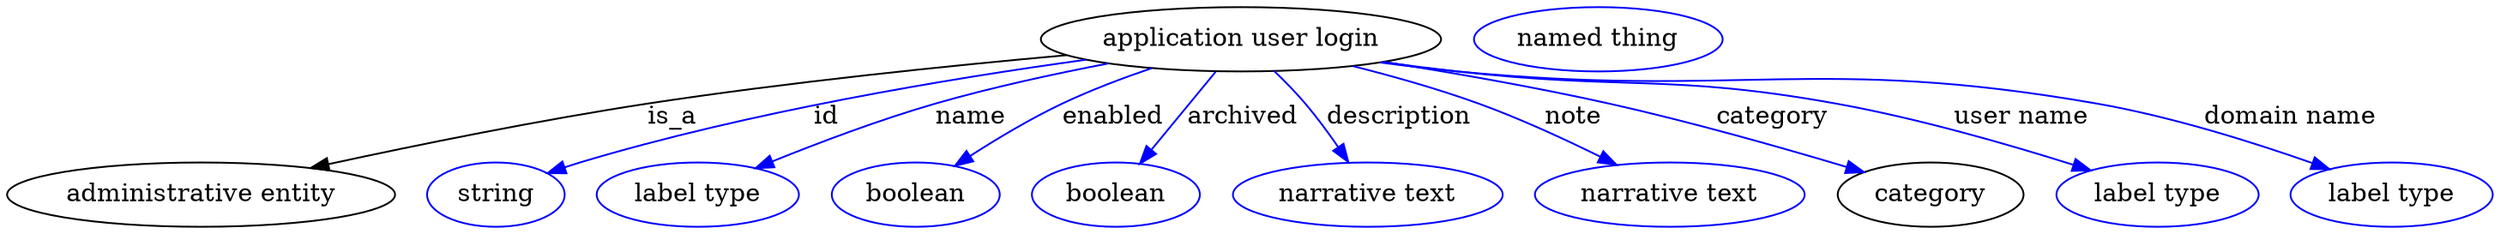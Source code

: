 digraph {
	graph [bb="0,0,1388.1,123"];
	node [label="\N"];
	"application user login"	 [height=0.5,
		label="application user login",
		pos="689.54,105",
		width=3.1053];
	"administrative entity"	 [height=0.5,
		pos="108.54,18",
		width=3.015];
	"application user login" -> "administrative entity"	 [label=is_a,
		lp="372.54,61.5",
		pos="e,171.95,32.634 590.37,96.641 524.45,90.488 436.07,81.098 358.54,69 298.76,59.672 231.6,45.779 181.96,34.848"];
	id	 [color=blue,
		height=0.5,
		label=string,
		pos="273.54,18",
		width=1.0652];
	"application user login" -> id	 [color=blue,
		label=id,
		lp="457.54,61.5",
		pos="e,302.67,29.834 600.17,94.178 524.56,83.632 413.93,64.912 320.54,36 317.8,35.152 314.99,34.226 312.18,33.255",
		style=solid];
	name	 [color=blue,
		height=0.5,
		label="label type",
		pos="386.54,18",
		width=1.5707];
	"application user login" -> name	 [color=blue,
		label=name,
		lp="540.54,61.5",
		pos="e,420.47,32.577 614.46,91.585 584.93,85.64 550.9,77.952 520.54,69 489.74,59.916 455.95,47.035 430,36.491",
		style=solid];
	enabled	 [color=blue,
		height=0.5,
		label=boolean,
		pos="507.54,18",
		width=1.2999];
	"application user login" -> enabled	 [color=blue,
		label=enabled,
		lp="618.04,61.5",
		pos="e,530.13,33.856 638.33,88.898 622.41,83.275 604.98,76.479 589.54,69 572.01,60.51 553.5,49.22 538.51,39.421",
		style=solid];
	archived	 [color=blue,
		height=0.5,
		label=boolean,
		pos="619.54,18",
		width=1.2999];
	"application user login" -> archived	 [color=blue,
		label=archived,
		lp="691.04,61.5",
		pos="e,633.55,35.41 675.04,86.974 664.86,74.325 651.11,57.241 639.85,43.24",
		style=solid];
	description	 [color=blue,
		height=0.5,
		label="narrative text",
		pos="759.54,18",
		width=2.0943];
	"application user login" -> description	 [color=blue,
		label=description,
		lp="778.54,61.5",
		pos="e,749.17,36.148 709.59,87.088 715.34,81.539 721.43,75.238 726.54,69 732.66,61.534 738.62,52.885 743.76,44.855",
		style=solid];
	note	 [color=blue,
		height=0.5,
		label="narrative text",
		pos="928.54,18",
		width=2.0943];
	"application user login" -> note	 [color=blue,
		label=note,
		lp="875.54,61.5",
		pos="e,898.43,34.52 754.39,90.223 776.6,84.467 801.42,77.257 823.54,69 845.89,60.655 869.89,49.199 889.3,39.258",
		style=solid];
	category	 [height=0.5,
		pos="1073.5,18",
		width=1.4443];
	"application user login" -> category	 [color=blue,
		label=category,
		lp="984.54,61.5",
		pos="e,1033.9,29.785 771.63,92.625 809.52,86.408 855.01,78.232 895.54,69 948.22,57.001 960.63,50.979 1012.5,36 1016.3,34.912 1020.2,33.779 \
1024.1,32.634",
		style=solid];
	"user name"	 [color=blue,
		height=0.5,
		label="label type",
		pos="1200.5,18",
		width=1.5707];
	"application user login" -> "user name"	 [color=blue,
		label="user name",
		lp="1124.5,61.5",
		pos="e,1162.1,31.214 769.16,92.329 782.62,90.396 796.46,88.537 809.54,87 903.02,76.014 927.95,85.905 1020.5,69 1066,60.708 1116.4,45.902 \
1152.3,34.371",
		style=solid];
	"domain name"	 [color=blue,
		height=0.5,
		label="label type",
		pos="1331.5,18",
		width=1.5707];
	"application user login" -> "domain name"	 [color=blue,
		label="domain name",
		lp="1275,61.5",
		pos="e,1295.5,32.007 767.83,92.121 781.69,90.165 796.02,88.352 809.54,87 967.62,71.198 1010.1,96.672 1166.5,69 1207.7,61.711 1253.1,47.212 \
1285.8,35.531",
		style=solid];
	"named thing_category"	 [color=blue,
		height=0.5,
		label="named thing",
		pos="888.54,105",
		width=1.9318];
}
